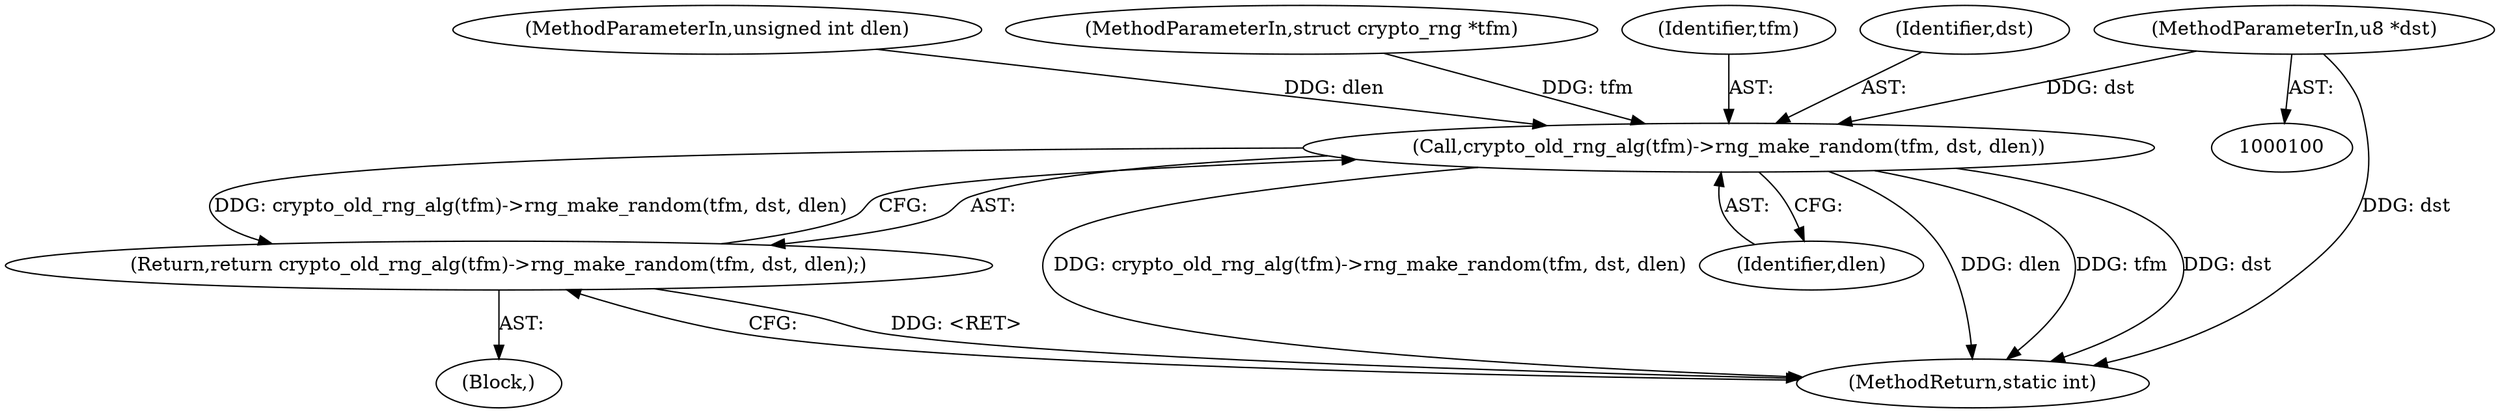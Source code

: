 digraph "1_linux_94f1bb15bed84ad6c893916b7e7b9db6f1d7eec6_2@pointer" {
"1000104" [label="(MethodParameterIn,u8 *dst)"];
"1000108" [label="(Call,crypto_old_rng_alg(tfm)->rng_make_random(tfm, dst, dlen))"];
"1000107" [label="(Return,return crypto_old_rng_alg(tfm)->rng_make_random(tfm, dst, dlen);)"];
"1000111" [label="(Identifier,dlen)"];
"1000112" [label="(MethodReturn,static int)"];
"1000104" [label="(MethodParameterIn,u8 *dst)"];
"1000108" [label="(Call,crypto_old_rng_alg(tfm)->rng_make_random(tfm, dst, dlen))"];
"1000105" [label="(MethodParameterIn,unsigned int dlen)"];
"1000101" [label="(MethodParameterIn,struct crypto_rng *tfm)"];
"1000107" [label="(Return,return crypto_old_rng_alg(tfm)->rng_make_random(tfm, dst, dlen);)"];
"1000106" [label="(Block,)"];
"1000109" [label="(Identifier,tfm)"];
"1000110" [label="(Identifier,dst)"];
"1000104" -> "1000100"  [label="AST: "];
"1000104" -> "1000112"  [label="DDG: dst"];
"1000104" -> "1000108"  [label="DDG: dst"];
"1000108" -> "1000107"  [label="AST: "];
"1000108" -> "1000111"  [label="CFG: "];
"1000109" -> "1000108"  [label="AST: "];
"1000110" -> "1000108"  [label="AST: "];
"1000111" -> "1000108"  [label="AST: "];
"1000107" -> "1000108"  [label="CFG: "];
"1000108" -> "1000112"  [label="DDG: crypto_old_rng_alg(tfm)->rng_make_random(tfm, dst, dlen)"];
"1000108" -> "1000112"  [label="DDG: dlen"];
"1000108" -> "1000112"  [label="DDG: tfm"];
"1000108" -> "1000112"  [label="DDG: dst"];
"1000108" -> "1000107"  [label="DDG: crypto_old_rng_alg(tfm)->rng_make_random(tfm, dst, dlen)"];
"1000101" -> "1000108"  [label="DDG: tfm"];
"1000105" -> "1000108"  [label="DDG: dlen"];
"1000107" -> "1000106"  [label="AST: "];
"1000112" -> "1000107"  [label="CFG: "];
"1000107" -> "1000112"  [label="DDG: <RET>"];
}
